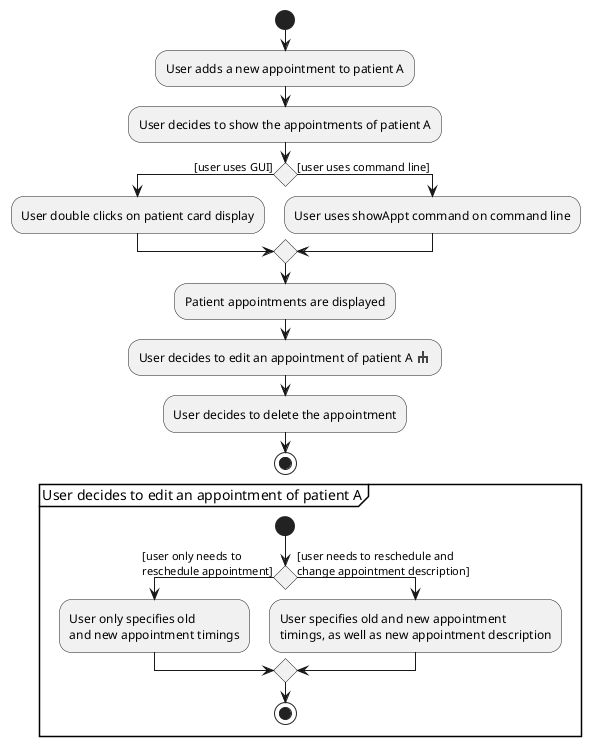 @startuml
sprite $rake [16x16/8] {
0000000000000000
0000000jj0000000
0000000jj0000000
0005555jj5555000
000jjeejjeejj000
000jj00jj00jj000
000jj00jj00jj000
0000000000000000
}
start
:User adds a new appointment to patient A;

'Since the beta syntax does not support placing the condition outside the
'diamond we place it as the true branch instead.

:User decides to show the appointments of patient A;
if () then ([user uses GUI])
    :User double clicks on patient card display;
else ([user uses command line])
    :User uses showAppt command on command line;
endif
:Patient appointments are displayed;
:User decides to edit an appointment of patient A <$rake>;
:User decides to delete the appointment;
stop
partition "User decides to edit an appointment of patient A" {
start
if () then ([user only needs to
reschedule appointment])
    :User only specifies old
    and new appointment timings;
else ([user needs to reschedule and
change appointment description])
    :User specifies old and new appointment
    timings, as well as new appointment description;
endif
stop
}
@enduml
